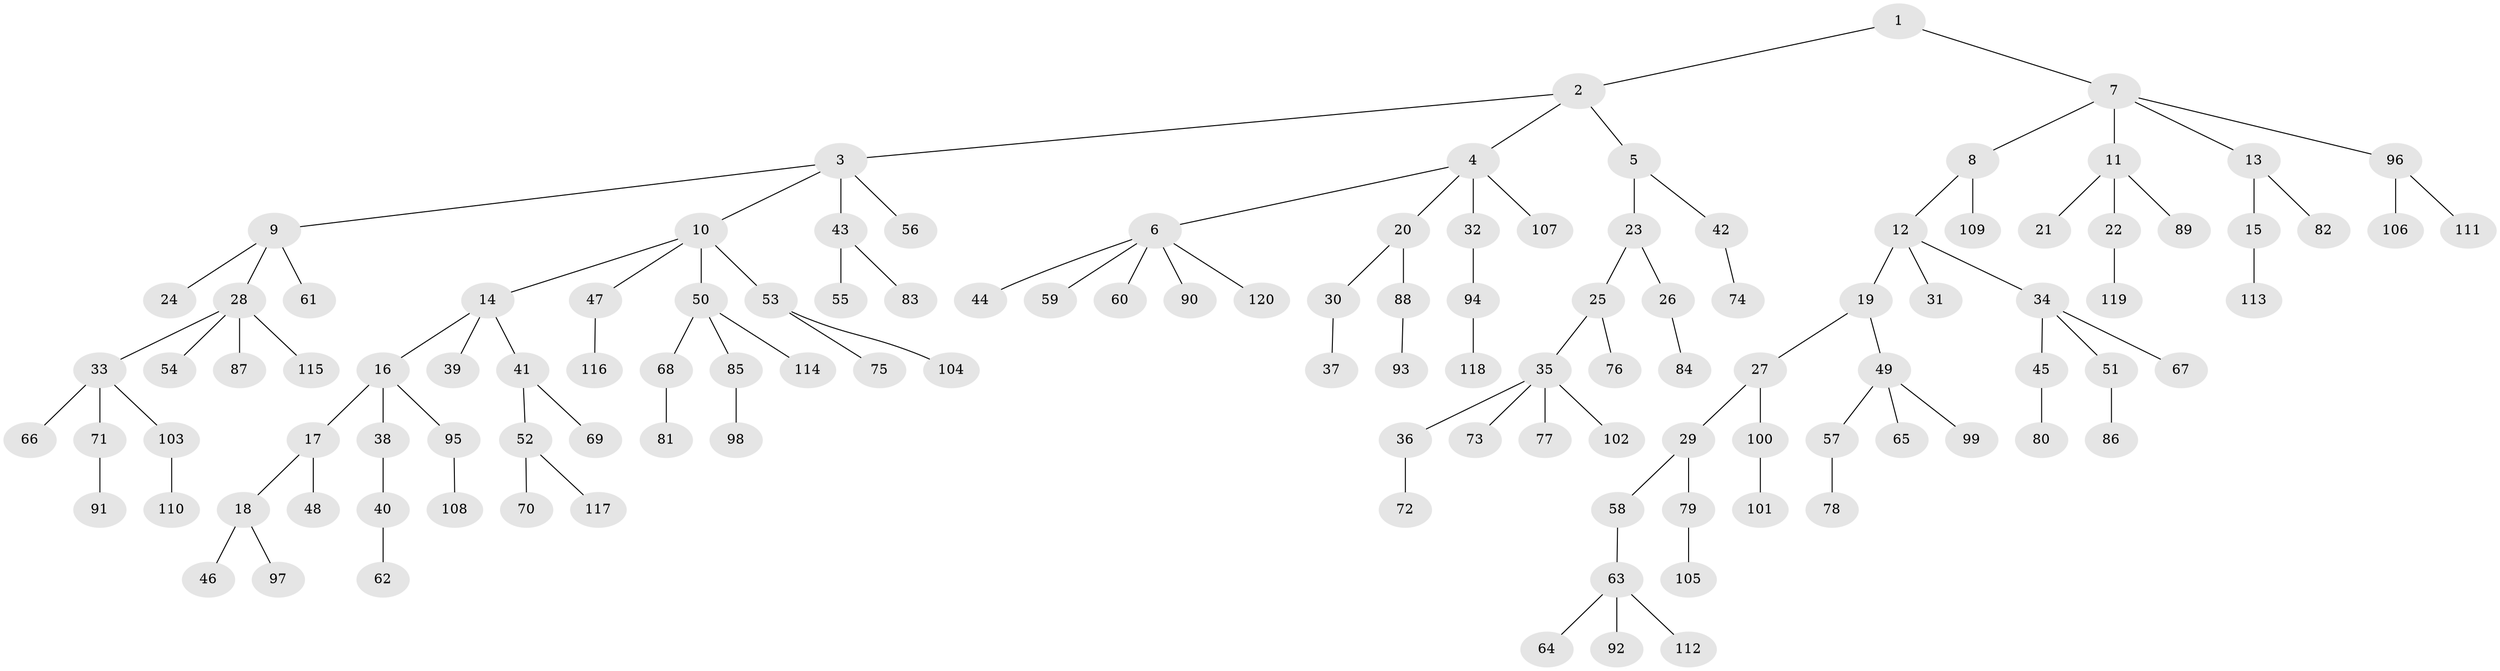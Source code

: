 // Generated by graph-tools (version 1.1) at 2025/15/03/09/25 04:15:42]
// undirected, 120 vertices, 119 edges
graph export_dot {
graph [start="1"]
  node [color=gray90,style=filled];
  1;
  2;
  3;
  4;
  5;
  6;
  7;
  8;
  9;
  10;
  11;
  12;
  13;
  14;
  15;
  16;
  17;
  18;
  19;
  20;
  21;
  22;
  23;
  24;
  25;
  26;
  27;
  28;
  29;
  30;
  31;
  32;
  33;
  34;
  35;
  36;
  37;
  38;
  39;
  40;
  41;
  42;
  43;
  44;
  45;
  46;
  47;
  48;
  49;
  50;
  51;
  52;
  53;
  54;
  55;
  56;
  57;
  58;
  59;
  60;
  61;
  62;
  63;
  64;
  65;
  66;
  67;
  68;
  69;
  70;
  71;
  72;
  73;
  74;
  75;
  76;
  77;
  78;
  79;
  80;
  81;
  82;
  83;
  84;
  85;
  86;
  87;
  88;
  89;
  90;
  91;
  92;
  93;
  94;
  95;
  96;
  97;
  98;
  99;
  100;
  101;
  102;
  103;
  104;
  105;
  106;
  107;
  108;
  109;
  110;
  111;
  112;
  113;
  114;
  115;
  116;
  117;
  118;
  119;
  120;
  1 -- 2;
  1 -- 7;
  2 -- 3;
  2 -- 4;
  2 -- 5;
  3 -- 9;
  3 -- 10;
  3 -- 43;
  3 -- 56;
  4 -- 6;
  4 -- 20;
  4 -- 32;
  4 -- 107;
  5 -- 23;
  5 -- 42;
  6 -- 44;
  6 -- 59;
  6 -- 60;
  6 -- 90;
  6 -- 120;
  7 -- 8;
  7 -- 11;
  7 -- 13;
  7 -- 96;
  8 -- 12;
  8 -- 109;
  9 -- 24;
  9 -- 28;
  9 -- 61;
  10 -- 14;
  10 -- 47;
  10 -- 50;
  10 -- 53;
  11 -- 21;
  11 -- 22;
  11 -- 89;
  12 -- 19;
  12 -- 31;
  12 -- 34;
  13 -- 15;
  13 -- 82;
  14 -- 16;
  14 -- 39;
  14 -- 41;
  15 -- 113;
  16 -- 17;
  16 -- 38;
  16 -- 95;
  17 -- 18;
  17 -- 48;
  18 -- 46;
  18 -- 97;
  19 -- 27;
  19 -- 49;
  20 -- 30;
  20 -- 88;
  22 -- 119;
  23 -- 25;
  23 -- 26;
  25 -- 35;
  25 -- 76;
  26 -- 84;
  27 -- 29;
  27 -- 100;
  28 -- 33;
  28 -- 54;
  28 -- 87;
  28 -- 115;
  29 -- 58;
  29 -- 79;
  30 -- 37;
  32 -- 94;
  33 -- 66;
  33 -- 71;
  33 -- 103;
  34 -- 45;
  34 -- 51;
  34 -- 67;
  35 -- 36;
  35 -- 73;
  35 -- 77;
  35 -- 102;
  36 -- 72;
  38 -- 40;
  40 -- 62;
  41 -- 52;
  41 -- 69;
  42 -- 74;
  43 -- 55;
  43 -- 83;
  45 -- 80;
  47 -- 116;
  49 -- 57;
  49 -- 65;
  49 -- 99;
  50 -- 68;
  50 -- 85;
  50 -- 114;
  51 -- 86;
  52 -- 70;
  52 -- 117;
  53 -- 75;
  53 -- 104;
  57 -- 78;
  58 -- 63;
  63 -- 64;
  63 -- 92;
  63 -- 112;
  68 -- 81;
  71 -- 91;
  79 -- 105;
  85 -- 98;
  88 -- 93;
  94 -- 118;
  95 -- 108;
  96 -- 106;
  96 -- 111;
  100 -- 101;
  103 -- 110;
}
